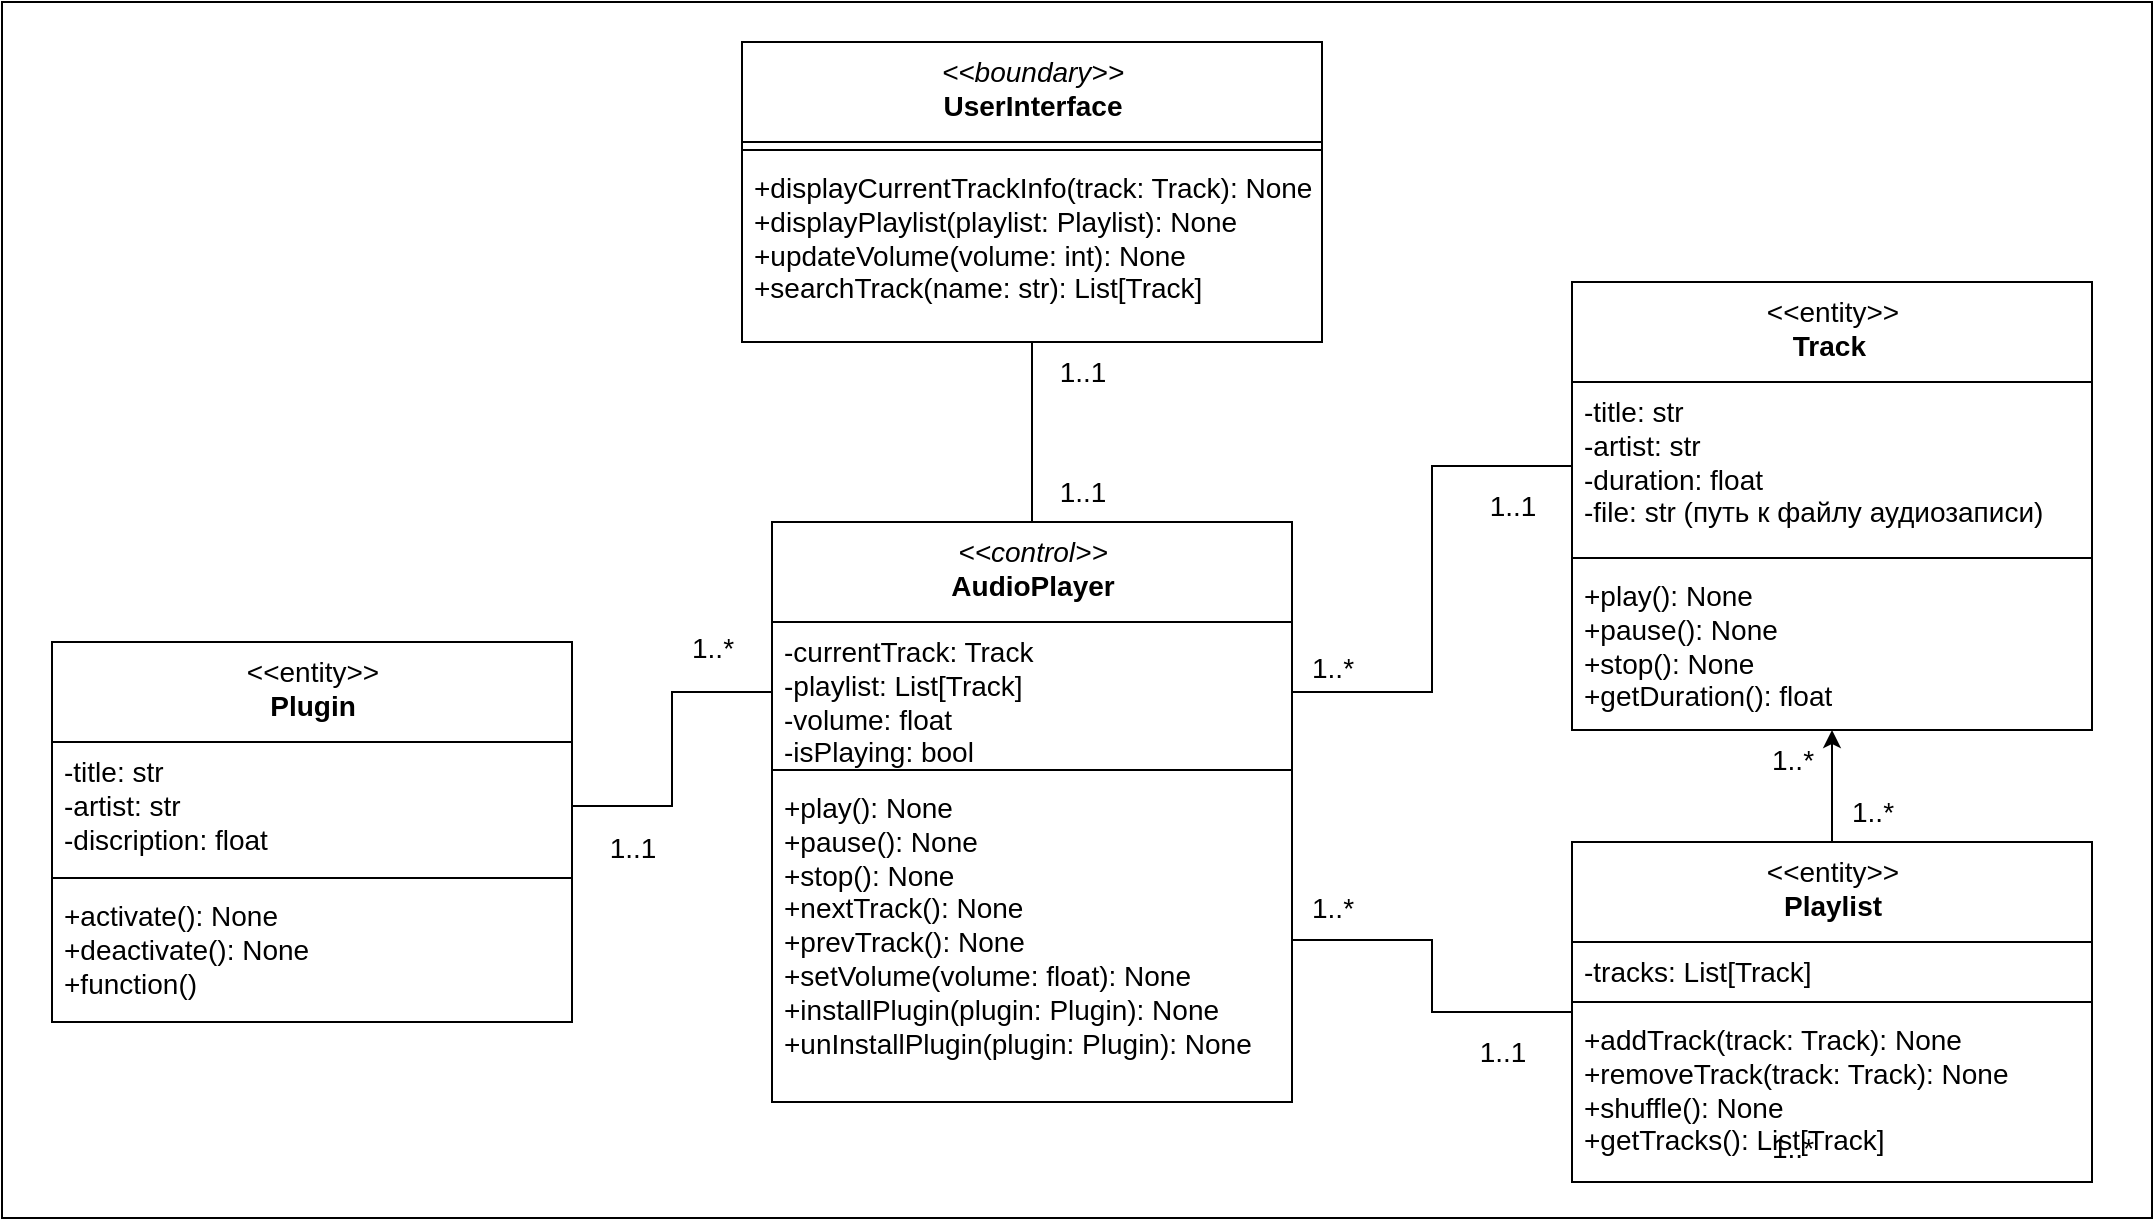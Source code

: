 <mxfile version="24.0.7" type="device">
  <diagram id="C5RBs43oDa-KdzZeNtuy" name="Page-1">
    <mxGraphModel dx="2282" dy="1813" grid="1" gridSize="10" guides="1" tooltips="1" connect="1" arrows="1" fold="1" page="1" pageScale="1" pageWidth="827" pageHeight="1169" math="0" shadow="0">
      <root>
        <mxCell id="WIyWlLk6GJQsqaUBKTNV-0" />
        <mxCell id="WIyWlLk6GJQsqaUBKTNV-1" parent="WIyWlLk6GJQsqaUBKTNV-0" />
        <mxCell id="qCxv15kGX11gCAB55rtv-3" value="" style="rounded=0;whiteSpace=wrap;html=1;" parent="WIyWlLk6GJQsqaUBKTNV-1" vertex="1">
          <mxGeometry x="-135" y="-300" width="1075" height="608" as="geometry" />
        </mxCell>
        <mxCell id="zkfFHV4jXpPFQw0GAbJ--0" value="&lt;div&gt;&amp;lt;&amp;lt;control&amp;gt;&amp;gt;&lt;/div&gt;&lt;b style=&quot;font-style: normal;&quot;&gt;AudioPlayer&lt;/b&gt;" style="swimlane;fontStyle=2;align=center;verticalAlign=top;childLayout=stackLayout;horizontal=1;startSize=50;horizontalStack=0;resizeParent=1;resizeLast=0;collapsible=1;marginBottom=0;rounded=0;shadow=0;strokeWidth=1;fontSize=14;html=1;" parent="WIyWlLk6GJQsqaUBKTNV-1" vertex="1">
          <mxGeometry x="250" y="-40" width="260" height="290" as="geometry">
            <mxRectangle x="230" y="140" width="160" height="26" as="alternateBounds" />
          </mxGeometry>
        </mxCell>
        <mxCell id="zkfFHV4jXpPFQw0GAbJ--1" value="-currentTrack: Track&lt;br style=&quot;font-size: 14px;&quot;&gt;-playlist: List[Track]&lt;br style=&quot;font-size: 14px;&quot;&gt;-volume: float&lt;br style=&quot;font-size: 14px;&quot;&gt;-isPlaying: bool" style="text;align=left;verticalAlign=top;spacingLeft=4;spacingRight=4;overflow=hidden;rotatable=0;points=[[0,0.5],[1,0.5]];portConstraint=eastwest;html=1;fontSize=14;" parent="zkfFHV4jXpPFQw0GAbJ--0" vertex="1">
          <mxGeometry y="50" width="260" height="70" as="geometry" />
        </mxCell>
        <mxCell id="zkfFHV4jXpPFQw0GAbJ--4" value="" style="line;html=1;strokeWidth=1;align=left;verticalAlign=middle;spacingTop=-1;spacingLeft=3;spacingRight=3;rotatable=0;labelPosition=right;points=[];portConstraint=eastwest;fontSize=14;" parent="zkfFHV4jXpPFQw0GAbJ--0" vertex="1">
          <mxGeometry y="120" width="260" height="8" as="geometry" />
        </mxCell>
        <mxCell id="zkfFHV4jXpPFQw0GAbJ--5" value="+play(): None&lt;br&gt;+pause(): None&lt;br&gt;+stop(): None&lt;br&gt;+nextTrack(): None&lt;br&gt;+prevTrack(): None&lt;br&gt;+setVolume(volume: float): None&lt;br&gt;+installPlugin(plugin: Plugin): None&lt;br&gt;+unInstallPlugin(plugin: Plugin): None" style="text;align=left;verticalAlign=top;spacingLeft=4;spacingRight=4;overflow=hidden;rotatable=0;points=[[0,0.5],[1,0.5]];portConstraint=eastwest;spacingBottom=0;spacing=2;fontSize=14;html=1;" parent="zkfFHV4jXpPFQw0GAbJ--0" vertex="1">
          <mxGeometry y="128" width="260" height="162" as="geometry" />
        </mxCell>
        <mxCell id="2iGlHt_EyqpBkvSuoFhH-3" style="edgeStyle=orthogonalEdgeStyle;rounded=0;orthogonalLoop=1;jettySize=auto;html=1;exitX=0.5;exitY=0;exitDx=0;exitDy=0;entryX=0.5;entryY=1;entryDx=0;entryDy=0;" parent="WIyWlLk6GJQsqaUBKTNV-1" source="zkfFHV4jXpPFQw0GAbJ--6" target="zkfFHV4jXpPFQw0GAbJ--17" edge="1">
          <mxGeometry relative="1" as="geometry">
            <mxPoint x="820" y="260" as="targetPoint" />
          </mxGeometry>
        </mxCell>
        <mxCell id="zkfFHV4jXpPFQw0GAbJ--6" value="&lt;div&gt;&lt;font style=&quot;font-size: 14px;&quot;&gt;&amp;lt;&amp;lt;entity&amp;gt;&amp;gt;&lt;/font&gt;&lt;/div&gt;&lt;b&gt;Playlist&lt;/b&gt;" style="swimlane;fontStyle=0;align=center;verticalAlign=top;childLayout=stackLayout;horizontal=1;startSize=50;horizontalStack=0;resizeParent=1;resizeLast=0;collapsible=1;marginBottom=0;rounded=0;shadow=0;strokeWidth=1;fontSize=14;html=1;" parent="WIyWlLk6GJQsqaUBKTNV-1" vertex="1">
          <mxGeometry x="650" y="120" width="260" height="170" as="geometry">
            <mxRectangle x="130" y="380" width="160" height="26" as="alternateBounds" />
          </mxGeometry>
        </mxCell>
        <mxCell id="zkfFHV4jXpPFQw0GAbJ--7" value="-tracks: List[Track]" style="text;align=left;verticalAlign=top;spacingLeft=4;spacingRight=4;overflow=hidden;rotatable=0;points=[[0,0.5],[1,0.5]];portConstraint=eastwest;html=1;fontSize=14;" parent="zkfFHV4jXpPFQw0GAbJ--6" vertex="1">
          <mxGeometry y="50" width="260" height="26" as="geometry" />
        </mxCell>
        <mxCell id="zkfFHV4jXpPFQw0GAbJ--9" value="" style="line;html=1;strokeWidth=1;align=left;verticalAlign=middle;spacingTop=-1;spacingLeft=3;spacingRight=3;rotatable=0;labelPosition=right;points=[];portConstraint=eastwest;fontSize=14;" parent="zkfFHV4jXpPFQw0GAbJ--6" vertex="1">
          <mxGeometry y="76" width="260" height="8" as="geometry" />
        </mxCell>
        <mxCell id="zkfFHV4jXpPFQw0GAbJ--10" value="+addTrack(track: Track): None&lt;br style=&quot;font-size: 14px;&quot;&gt;+removeTrack(track: Track): None&lt;br style=&quot;font-size: 14px;&quot;&gt;+shuffle(): None&lt;br style=&quot;font-size: 14px;&quot;&gt;+getTracks(): List[Track]" style="text;align=left;verticalAlign=top;spacingLeft=4;spacingRight=4;overflow=hidden;rotatable=0;points=[[0,0.5],[1,0.5]];portConstraint=eastwest;fontStyle=0;html=1;fontSize=14;" parent="zkfFHV4jXpPFQw0GAbJ--6" vertex="1">
          <mxGeometry y="84" width="260" height="86" as="geometry" />
        </mxCell>
        <mxCell id="zkfFHV4jXpPFQw0GAbJ--17" value="&lt;div style=&quot;&quot;&gt;&lt;font style=&quot;font-size: 14px;&quot;&gt;&amp;lt;&amp;lt;entity&amp;gt;&amp;gt;&lt;/font&gt;&lt;span style=&quot;background-color: initial;&quot;&gt;&lt;br&gt;&lt;/span&gt;&lt;/div&gt;&lt;div style=&quot;&quot;&gt;&lt;span style=&quot;background-color: initial;&quot;&gt;&lt;b&gt;Track&lt;/b&gt;&lt;font face=&quot;Söhne, ui-sans-serif, system-ui, -apple-system, Segoe UI, Roboto, Ubuntu, Cantarell, Noto Sans, sans-serif, Helvetica Neue, Arial, Apple Color Emoji, Segoe UI Emoji, Segoe UI Symbol, Noto Color Emoji&quot; color=&quot;#0d0d0d&quot;&gt;&lt;span style=&quot;white-space: pre-wrap;&quot;&gt;&lt;b&gt;&amp;nbsp;&lt;br&gt;&lt;/b&gt;&lt;/span&gt;&lt;/font&gt;&lt;/span&gt;&lt;/div&gt;" style="swimlane;fontStyle=0;align=center;verticalAlign=top;childLayout=stackLayout;horizontal=1;startSize=50;horizontalStack=0;resizeParent=1;resizeLast=0;collapsible=1;marginBottom=0;rounded=0;shadow=0;strokeWidth=1;html=1;spacingLeft=0;fontSize=14;" parent="WIyWlLk6GJQsqaUBKTNV-1" vertex="1">
          <mxGeometry x="650" y="-160" width="260" height="224" as="geometry">
            <mxRectangle x="550" y="140" width="160" height="26" as="alternateBounds" />
          </mxGeometry>
        </mxCell>
        <mxCell id="zkfFHV4jXpPFQw0GAbJ--18" value="-title: str&lt;br style=&quot;font-size: 14px;&quot;&gt;-artist: str&lt;br style=&quot;font-size: 14px;&quot;&gt;-duration: float&lt;br style=&quot;font-size: 14px;&quot;&gt;-file: str (путь к файлу аудиозаписи)" style="text;align=left;verticalAlign=top;spacingLeft=4;spacingRight=4;overflow=hidden;rotatable=0;points=[[0,0.5],[1,0.5]];portConstraint=eastwest;spacingTop=0;html=1;fontSize=14;" parent="zkfFHV4jXpPFQw0GAbJ--17" vertex="1">
          <mxGeometry y="50" width="260" height="84" as="geometry" />
        </mxCell>
        <mxCell id="zkfFHV4jXpPFQw0GAbJ--23" value="" style="line;html=1;strokeWidth=1;align=left;verticalAlign=middle;spacingTop=-1;spacingLeft=3;spacingRight=3;rotatable=0;labelPosition=right;points=[];portConstraint=eastwest;fontSize=14;" parent="zkfFHV4jXpPFQw0GAbJ--17" vertex="1">
          <mxGeometry y="134" width="260" height="8" as="geometry" />
        </mxCell>
        <mxCell id="zkfFHV4jXpPFQw0GAbJ--24" value="+play(): None&lt;br style=&quot;font-size: 14px;&quot;&gt;+pause(): None&lt;br style=&quot;font-size: 14px;&quot;&gt;+stop(): None&lt;br style=&quot;font-size: 14px;&quot;&gt;+getDuration(): float" style="text;align=left;verticalAlign=top;spacingLeft=4;spacingRight=4;overflow=hidden;rotatable=0;points=[[0,0.5],[1,0.5]];portConstraint=eastwest;html=1;fontSize=14;" parent="zkfFHV4jXpPFQw0GAbJ--17" vertex="1">
          <mxGeometry y="142" width="260" height="78" as="geometry" />
        </mxCell>
        <mxCell id="lwUXYigJVkl9LZvZZsay-3" value="&lt;div&gt;&amp;lt;&amp;lt;entity&amp;gt;&amp;gt;&lt;b&gt;&lt;br&gt;&lt;/b&gt;&lt;/div&gt;&lt;b&gt;Plugin&lt;/b&gt;" style="swimlane;fontStyle=0;align=center;verticalAlign=top;childLayout=stackLayout;horizontal=1;startSize=50;horizontalStack=0;resizeParent=1;resizeLast=0;collapsible=1;marginBottom=0;rounded=0;shadow=0;strokeWidth=1;html=1;spacingLeft=0;fontSize=14;" parent="WIyWlLk6GJQsqaUBKTNV-1" vertex="1">
          <mxGeometry x="-110" y="20" width="260" height="190" as="geometry">
            <mxRectangle x="500" y="350" width="160" height="26" as="alternateBounds" />
          </mxGeometry>
        </mxCell>
        <mxCell id="lwUXYigJVkl9LZvZZsay-4" value="-title: str&lt;br style=&quot;font-size: 14px;&quot;&gt;-artist: str&lt;br style=&quot;font-size: 14px;&quot;&gt;-discription: float" style="text;align=left;verticalAlign=top;spacingLeft=4;spacingRight=4;overflow=hidden;rotatable=0;points=[[0,0.5],[1,0.5]];portConstraint=eastwest;spacingTop=0;html=1;fontSize=14;" parent="lwUXYigJVkl9LZvZZsay-3" vertex="1">
          <mxGeometry y="50" width="260" height="64" as="geometry" />
        </mxCell>
        <mxCell id="lwUXYigJVkl9LZvZZsay-5" value="" style="line;html=1;strokeWidth=1;align=left;verticalAlign=middle;spacingTop=-1;spacingLeft=3;spacingRight=3;rotatable=0;labelPosition=right;points=[];portConstraint=eastwest;fontSize=14;" parent="lwUXYigJVkl9LZvZZsay-3" vertex="1">
          <mxGeometry y="114" width="260" height="8" as="geometry" />
        </mxCell>
        <mxCell id="lwUXYigJVkl9LZvZZsay-6" value="&lt;div&gt;+activate(): None&lt;/div&gt;&lt;div&gt;+deactivate(): None&lt;br style=&quot;font-size: 14px;&quot;&gt;+function()&lt;/div&gt;" style="text;align=left;verticalAlign=top;spacingLeft=4;spacingRight=4;overflow=hidden;rotatable=0;points=[[0,0.5],[1,0.5]];portConstraint=eastwest;html=1;fontSize=14;" parent="lwUXYigJVkl9LZvZZsay-3" vertex="1">
          <mxGeometry y="122" width="260" height="68" as="geometry" />
        </mxCell>
        <mxCell id="40ZqlqTCYk0w47MxrIj8-15" style="edgeStyle=orthogonalEdgeStyle;rounded=0;orthogonalLoop=1;jettySize=auto;html=1;exitX=0.5;exitY=1;exitDx=0;exitDy=0;entryX=0.5;entryY=0;entryDx=0;entryDy=0;endArrow=none;endFill=0;" parent="WIyWlLk6GJQsqaUBKTNV-1" source="40ZqlqTCYk0w47MxrIj8-6" target="zkfFHV4jXpPFQw0GAbJ--0" edge="1">
          <mxGeometry relative="1" as="geometry" />
        </mxCell>
        <mxCell id="40ZqlqTCYk0w47MxrIj8-6" value="&lt;div&gt;&amp;lt;&amp;lt;boundary&amp;gt;&amp;gt;&lt;/div&gt;&lt;b style=&quot;font-style: normal;&quot;&gt;UserInterface&lt;/b&gt;" style="swimlane;fontStyle=2;align=center;verticalAlign=top;childLayout=stackLayout;horizontal=1;startSize=50;horizontalStack=0;resizeParent=1;resizeLast=0;collapsible=1;marginBottom=0;rounded=0;shadow=0;strokeWidth=1;fontSize=14;html=1;" parent="WIyWlLk6GJQsqaUBKTNV-1" vertex="1">
          <mxGeometry x="235" y="-280" width="290" height="150" as="geometry">
            <mxRectangle x="230" y="140" width="160" height="26" as="alternateBounds" />
          </mxGeometry>
        </mxCell>
        <mxCell id="40ZqlqTCYk0w47MxrIj8-8" value="" style="line;html=1;strokeWidth=1;align=left;verticalAlign=middle;spacingTop=-1;spacingLeft=3;spacingRight=3;rotatable=0;labelPosition=right;points=[];portConstraint=eastwest;fontSize=14;" parent="40ZqlqTCYk0w47MxrIj8-6" vertex="1">
          <mxGeometry y="50" width="290" height="8" as="geometry" />
        </mxCell>
        <mxCell id="40ZqlqTCYk0w47MxrIj8-9" value="&lt;div&gt;+displayCurrentTrackInfo(track: Track): None&lt;/div&gt;&lt;div&gt;+displayPlaylist(playlist: Playlist): None&lt;/div&gt;&lt;div&gt;+updateVolume(volume: int): None&lt;/div&gt;&lt;div&gt;+searchTrack(name: str): List[Track]&lt;/div&gt;&lt;div&gt;&lt;br&gt;&lt;/div&gt;" style="text;align=left;verticalAlign=top;spacingLeft=4;spacingRight=4;overflow=hidden;rotatable=0;points=[[0,0.5],[1,0.5]];portConstraint=eastwest;spacingBottom=0;spacing=2;html=1;fontSize=14;" parent="40ZqlqTCYk0w47MxrIj8-6" vertex="1">
          <mxGeometry y="58" width="290" height="92" as="geometry" />
        </mxCell>
        <mxCell id="2iGlHt_EyqpBkvSuoFhH-0" style="edgeStyle=orthogonalEdgeStyle;rounded=0;orthogonalLoop=1;jettySize=auto;html=1;exitX=0;exitY=0.5;exitDx=0;exitDy=0;entryX=1;entryY=0.5;entryDx=0;entryDy=0;fontSize=14;endArrow=none;endFill=0;" parent="WIyWlLk6GJQsqaUBKTNV-1" source="zkfFHV4jXpPFQw0GAbJ--1" target="lwUXYigJVkl9LZvZZsay-4" edge="1">
          <mxGeometry relative="1" as="geometry" />
        </mxCell>
        <mxCell id="2iGlHt_EyqpBkvSuoFhH-1" style="edgeStyle=orthogonalEdgeStyle;rounded=0;orthogonalLoop=1;jettySize=auto;html=1;exitX=1;exitY=0.5;exitDx=0;exitDy=0;entryX=0;entryY=0.5;entryDx=0;entryDy=0;endArrow=none;endFill=0;" parent="WIyWlLk6GJQsqaUBKTNV-1" source="zkfFHV4jXpPFQw0GAbJ--1" target="zkfFHV4jXpPFQw0GAbJ--18" edge="1">
          <mxGeometry relative="1" as="geometry" />
        </mxCell>
        <mxCell id="2iGlHt_EyqpBkvSuoFhH-2" style="edgeStyle=orthogonalEdgeStyle;rounded=0;orthogonalLoop=1;jettySize=auto;html=1;exitX=1;exitY=0.5;exitDx=0;exitDy=0;entryX=0;entryY=0.5;entryDx=0;entryDy=0;endArrow=none;endFill=0;" parent="WIyWlLk6GJQsqaUBKTNV-1" source="zkfFHV4jXpPFQw0GAbJ--5" target="zkfFHV4jXpPFQw0GAbJ--6" edge="1">
          <mxGeometry relative="1" as="geometry" />
        </mxCell>
        <mxCell id="2iGlHt_EyqpBkvSuoFhH-4" value="&lt;font style=&quot;font-size: 14px;&quot;&gt;1..1&lt;/font&gt;" style="text;html=1;align=center;verticalAlign=middle;resizable=0;points=[];autosize=1;strokeColor=none;fillColor=none;" parent="WIyWlLk6GJQsqaUBKTNV-1" vertex="1">
          <mxGeometry x="595" y="-63" width="50" height="30" as="geometry" />
        </mxCell>
        <mxCell id="2iGlHt_EyqpBkvSuoFhH-5" value="1..*" style="text;html=1;align=center;verticalAlign=middle;resizable=0;points=[];autosize=1;strokeColor=none;fillColor=none;fontSize=14;" parent="WIyWlLk6GJQsqaUBKTNV-1" vertex="1">
          <mxGeometry x="510" y="18" width="40" height="30" as="geometry" />
        </mxCell>
        <mxCell id="2iGlHt_EyqpBkvSuoFhH-6" value="1..*" style="text;html=1;align=center;verticalAlign=middle;resizable=0;points=[];autosize=1;strokeColor=none;fillColor=none;fontSize=14;" parent="WIyWlLk6GJQsqaUBKTNV-1" vertex="1">
          <mxGeometry x="510" y="138" width="40" height="30" as="geometry" />
        </mxCell>
        <mxCell id="2iGlHt_EyqpBkvSuoFhH-7" value="1..1" style="text;html=1;align=center;verticalAlign=middle;resizable=0;points=[];autosize=1;strokeColor=none;fillColor=none;fontSize=14;" parent="WIyWlLk6GJQsqaUBKTNV-1" vertex="1">
          <mxGeometry x="590" y="210" width="50" height="30" as="geometry" />
        </mxCell>
        <mxCell id="2iGlHt_EyqpBkvSuoFhH-8" value="1..*" style="text;html=1;align=center;verticalAlign=middle;resizable=0;points=[];autosize=1;strokeColor=none;fillColor=none;fontSize=14;" parent="WIyWlLk6GJQsqaUBKTNV-1" vertex="1">
          <mxGeometry x="740" y="258" width="40" height="30" as="geometry" />
        </mxCell>
        <mxCell id="2iGlHt_EyqpBkvSuoFhH-9" value="&lt;font style=&quot;font-size: 14px;&quot;&gt;1..*&lt;/font&gt;" style="text;html=1;align=center;verticalAlign=middle;resizable=0;points=[];autosize=1;strokeColor=none;fillColor=none;" parent="WIyWlLk6GJQsqaUBKTNV-1" vertex="1">
          <mxGeometry x="780" y="90" width="40" height="30" as="geometry" />
        </mxCell>
        <mxCell id="2iGlHt_EyqpBkvSuoFhH-10" value="1..*" style="text;html=1;align=center;verticalAlign=middle;resizable=0;points=[];autosize=1;strokeColor=none;fillColor=none;fontSize=14;" parent="WIyWlLk6GJQsqaUBKTNV-1" vertex="1">
          <mxGeometry x="200" y="8" width="40" height="30" as="geometry" />
        </mxCell>
        <mxCell id="2iGlHt_EyqpBkvSuoFhH-11" value="&lt;font style=&quot;font-size: 14px;&quot;&gt;1..1&lt;/font&gt;" style="text;html=1;align=center;verticalAlign=middle;resizable=0;points=[];autosize=1;strokeColor=none;fillColor=none;" parent="WIyWlLk6GJQsqaUBKTNV-1" vertex="1">
          <mxGeometry x="155" y="108" width="50" height="30" as="geometry" />
        </mxCell>
        <mxCell id="qCxv15kGX11gCAB55rtv-0" value="&lt;font style=&quot;font-size: 14px;&quot;&gt;1..1&lt;/font&gt;" style="text;html=1;align=center;verticalAlign=middle;resizable=0;points=[];autosize=1;strokeColor=none;fillColor=none;" parent="WIyWlLk6GJQsqaUBKTNV-1" vertex="1">
          <mxGeometry x="380" y="-130" width="50" height="30" as="geometry" />
        </mxCell>
        <mxCell id="qCxv15kGX11gCAB55rtv-1" value="&lt;font style=&quot;font-size: 14px;&quot;&gt;1..1&lt;/font&gt;" style="text;html=1;align=center;verticalAlign=middle;resizable=0;points=[];autosize=1;strokeColor=none;fillColor=none;" parent="WIyWlLk6GJQsqaUBKTNV-1" vertex="1">
          <mxGeometry x="380" y="-70" width="50" height="30" as="geometry" />
        </mxCell>
        <mxCell id="-uV6CywXFRr-xg4_zwH9-0" value="&lt;font style=&quot;font-size: 14px;&quot;&gt;1..*&lt;/font&gt;" style="text;html=1;align=center;verticalAlign=middle;resizable=0;points=[];autosize=1;strokeColor=none;fillColor=none;" vertex="1" parent="WIyWlLk6GJQsqaUBKTNV-1">
          <mxGeometry x="740" y="64" width="40" height="30" as="geometry" />
        </mxCell>
      </root>
    </mxGraphModel>
  </diagram>
</mxfile>
